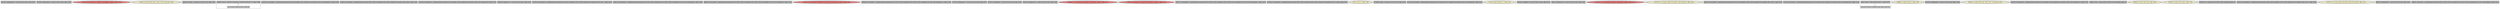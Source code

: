 
digraph G {





subgraph cluster41 {


node197 [penwidth=3.0,fontsize=20,fillcolor=grey,label="[24/31]  %idxprom20 = sext i32 %ix.0 to i64, !dbg !1327",shape=rectangle,style=filled ]



}

subgraph cluster39 {


node195 [penwidth=3.0,fontsize=20,fillcolor=grey,label="[32/35]  %idxprom25 = sext i32 %ix.0 to i64, !dbg !1328",shape=rectangle,style=filled ]



}

subgraph cluster38 {


node194 [penwidth=3.0,fontsize=20,fillcolor=lightcoral,label="[27/28]  store double %1, double* %arrayidx26, align 8, !dbg !1329",shape=ellipse,style=filled ]



}

subgraph cluster37 {


node193 [penwidth=3.0,fontsize=20,fillcolor=lemonchiffon,label="[42/43]  br label %for.cond1, !dbg !1332, !llvm.loop !1333",shape=ellipse,style=filled ]



}

subgraph cluster36 {


node192 [penwidth=3.0,fontsize=20,fillcolor=grey,label="[36/39]  %cmp2 = icmp slt i32 %ix.0, 100, !dbg !1319",shape=rectangle,style=filled ]



}

subgraph cluster15 {


node170 [penwidth=3.0,fontsize=20,fillcolor=grey,label="[58/81]  %iz.0 = phi i32 [ 0, %entry ], [ %inc28, %for.inc27 ], !dbg !1308",shape=rectangle,style=filled ]
node169 [fillcolor=grey,label="[71/72]  %inc28 = add nsw i32 %iz.0, 1, !dbg !1336",shape=rectangle,style=filled ]

node169->node170 [style=dotted,color=forestgreen,label="T",fontcolor=forestgreen ]
node170->node169 [style=dotted,color=forestgreen,label="T",fontcolor=forestgreen ]


}

subgraph cluster40 {


node196 [penwidth=3.0,fontsize=20,fillcolor=grey,label="[33/34]  %arrayidx26 = getelementptr inbounds [100 x double], [100 x double]* %arrayidx24, i64 0, i64 %idxprom25, !dbg !1328",shape=rectangle,style=filled ]



}

subgraph cluster35 {


node191 [penwidth=3.0,fontsize=20,fillcolor=grey,label="[49/50]  %arrayidx4 = getelementptr inbounds [100 x [100 x double]], [100 x [100 x double]]* %arrayidx, i64 0, i64 0, !dbg !1321",shape=rectangle,style=filled ]



}

subgraph cluster42 {


node198 [penwidth=3.0,fontsize=20,fillcolor=grey,label="[25/30]  %arrayidx21 = getelementptr inbounds [100 x double], [100 x double]* %arrayidx19, i64 0, i64 %idxprom20, !dbg !1327",shape=rectangle,style=filled ]



}

subgraph cluster11 {


node165 [penwidth=3.0,fontsize=20,fillcolor=grey,label="[59/64]  %idxprom7 = sext i32 %iz.0 to i64, !dbg !1323",shape=rectangle,style=filled ]



}

subgraph cluster43 {


node199 [penwidth=3.0,fontsize=20,fillcolor=grey,label="[67/68]  %arrayidx14 = getelementptr inbounds [100 x [100 x double]], [100 x [100 x double]]* %arrayidx13, i64 0, i64 1, !dbg !1325",shape=rectangle,style=filled ]



}

subgraph cluster19 {


node174 [penwidth=3.0,fontsize=20,fillcolor=grey,label="[46/47]  %arrayidx23 = getelementptr inbounds [100 x [100 x [100 x double]]], [100 x [100 x [100 x double]]]* %y, i64 0, i64 %idxprom22, !dbg !1328",shape=rectangle,style=filled ]



}

subgraph cluster9 {


node163 [penwidth=3.0,fontsize=20,fillcolor=grey,label="[60/63]  %arrayidx8 = getelementptr inbounds [100 x [100 x [100 x double]]], [100 x [100 x [100 x double]]]* %y, i64 0, i64 %idxprom7, !dbg !1323",shape=rectangle,style=filled ]



}

subgraph cluster8 {


node162 [penwidth=3.0,fontsize=20,fillcolor=lightcoral,label="[20/21]  store double 0.000000e+00, double* %arrayidx16, align 8, !dbg !1326",shape=ellipse,style=filled ]



}

subgraph cluster10 {


node164 [penwidth=3.0,fontsize=20,fillcolor=grey,label="[66/69]  %arrayidx13 = getelementptr inbounds [100 x [100 x [100 x double]]], [100 x [100 x [100 x double]]]* %y, i64 0, i64 %idxprom12, !dbg !1325",shape=rectangle,style=filled ]



}

subgraph cluster23 {


node178 [penwidth=3.0,fontsize=20,fillcolor=grey,label="[73/74]  %idxprom17 = sext i32 %iz.0 to i64, !dbg !1327",shape=rectangle,style=filled ]



}

subgraph cluster7 {


node161 [penwidth=3.0,fontsize=20,fillcolor=grey,label="[12/17]  %idxprom5 = sext i32 %ix.0 to i64, !dbg !1321",shape=rectangle,style=filled ]



}

subgraph cluster14 {


node168 [penwidth=3.0,fontsize=20,fillcolor=grey,label="[18/23]  %idxprom15 = sext i32 %ix.0 to i64, !dbg !1325",shape=rectangle,style=filled ]



}

subgraph cluster44 {


node200 [penwidth=3.0,fontsize=20,fillcolor=lightcoral,label="[26/29]  %1 = load double, double* %arrayidx21, align 8, !dbg !1327",shape=ellipse,style=filled ]



}

subgraph cluster6 {


node160 [penwidth=3.0,fontsize=20,fillcolor=lightcoral,label="[8/9]  store double %0, double* %arrayidx11, align 8, !dbg !1324",shape=ellipse,style=filled ]



}

subgraph cluster30 {


node185 [penwidth=3.0,fontsize=20,fillcolor=grey,label="[54/57]  %arrayidx18 = getelementptr inbounds [100 x [100 x [100 x double]]], [100 x [100 x [100 x double]]]* %x1, i64 0, i64 %idxprom17, !dbg !1327",shape=rectangle,style=filled ]



}

subgraph cluster31 {


node186 [penwidth=3.0,fontsize=20,fillcolor=grey,label="[55/56]  %arrayidx19 = getelementptr inbounds [100 x [100 x double]], [100 x [100 x double]]* %arrayidx18, i64 0, i64 99, !dbg !1327",shape=rectangle,style=filled ]



}

subgraph cluster0 {


node154 [penwidth=3.0,fontsize=20,fillcolor=lemonchiffon,label="[0/1]  ret i32 0, !dbg !1340",shape=ellipse,style=filled ]



}

subgraph cluster13 {


node167 [penwidth=3.0,fontsize=20,fillcolor=grey,label="[77/80]  %cmp = icmp slt i32 %iz.0, 100, !dbg !1310",shape=rectangle,style=filled ]



}

subgraph cluster5 {


node159 [penwidth=3.0,fontsize=20,fillcolor=grey,label="[13/16]  %arrayidx6 = getelementptr inbounds [100 x double], [100 x double]* %arrayidx4, i64 0, i64 %idxprom5, !dbg !1321",shape=rectangle,style=filled ]



}

subgraph cluster1 {


node155 [penwidth=3.0,fontsize=20,fillcolor=lemonchiffon,label="[2/3]  br label %for.inc27, !dbg !1335",shape=ellipse,style=filled ]



}

subgraph cluster32 {


node187 [penwidth=3.0,fontsize=20,fillcolor=grey,label="[52/53]  %idxprom = sext i32 %iz.0 to i64, !dbg !1321",shape=rectangle,style=filled ]



}

subgraph cluster3 {


node157 [penwidth=3.0,fontsize=20,fillcolor=grey,label="[6/11]  %idxprom10 = sext i32 %ix.0 to i64, !dbg !1323",shape=rectangle,style=filled ]



}

subgraph cluster4 {


node158 [penwidth=3.0,fontsize=20,fillcolor=lightcoral,label="[14/15]  %0 = load double, double* %arrayidx6, align 8, !dbg !1321",shape=ellipse,style=filled ]



}

subgraph cluster17 {


node172 [penwidth=3.0,fontsize=20,fillcolor=lemonchiffon,label="[37/38]  br i1 %cmp2, label %for.body3, label %for.end, !dbg !1320",shape=ellipse,style=filled ]



}

subgraph cluster16 {


node171 [penwidth=3.0,fontsize=20,fillcolor=grey,label="[61/62]  %arrayidx9 = getelementptr inbounds [100 x [100 x double]], [100 x [100 x double]]* %arrayidx8, i64 0, i64 0, !dbg !1323",shape=rectangle,style=filled ]



}

subgraph cluster2 {


node156 [penwidth=3.0,fontsize=20,fillcolor=grey,label="[7/10]  %arrayidx11 = getelementptr inbounds [100 x double], [100 x double]* %arrayidx9, i64 0, i64 %idxprom10, !dbg !1323",shape=rectangle,style=filled ]



}

subgraph cluster34 {


node190 [penwidth=3.0,fontsize=20,fillcolor=grey,label="[4/41]  %inc = add nsw i32 %ix.0, 1, !dbg !1331",shape=rectangle,style=filled ]
node189 [fillcolor=grey,label="[5/40]  %ix.0 = phi i32 [ 0, %for.body ], [ %inc, %for.inc ], !dbg !1317",shape=rectangle,style=filled ]

node189->node190 [style=dotted,color=forestgreen,label="T",fontcolor=forestgreen ]
node190->node189 [style=dotted,color=forestgreen,label="T",fontcolor=forestgreen ]


}

subgraph cluster22 {


node177 [penwidth=3.0,fontsize=20,fillcolor=lemonchiffon,label="[88/89]  br label %for.inc, !dbg !1330",shape=ellipse,style=filled ]



}

subgraph cluster25 {


node180 [penwidth=3.0,fontsize=20,fillcolor=grey,label="[75/76]  %idxprom22 = sext i32 %iz.0 to i64, !dbg !1328",shape=rectangle,style=filled ]



}

subgraph cluster18 {


node173 [penwidth=3.0,fontsize=20,fillcolor=lemonchiffon,label="[90/91]  br label %for.cond, !dbg !1337, !llvm.loop !1338",shape=ellipse,style=filled ]



}

subgraph cluster29 {


node184 [penwidth=3.0,fontsize=20,fillcolor=grey,label="[19/22]  %arrayidx16 = getelementptr inbounds [100 x double], [100 x double]* %arrayidx14, i64 0, i64 %idxprom15, !dbg !1325",shape=rectangle,style=filled ]



}

subgraph cluster20 {


node175 [penwidth=3.0,fontsize=20,fillcolor=grey,label="[86/87]  %x1 = alloca [100 x [100 x [100 x double]]], align 16",shape=rectangle,style=filled ]



}

subgraph cluster26 {


node181 [penwidth=3.0,fontsize=20,fillcolor=lemonchiffon,label="[84/85]  br label %for.cond, !dbg !1306",shape=ellipse,style=filled ]



}

subgraph cluster24 {


node179 [penwidth=3.0,fontsize=20,fillcolor=lemonchiffon,label="[92/93]  br label %for.cond1, !dbg !1314",shape=ellipse,style=filled ]



}

subgraph cluster28 {


node183 [penwidth=3.0,fontsize=20,fillcolor=grey,label="[82/83]  %y = alloca [100 x [100 x [100 x double]]], align 16",shape=rectangle,style=filled ]



}

subgraph cluster27 {


node182 [penwidth=3.0,fontsize=20,fillcolor=grey,label="[44/45]  %arrayidx24 = getelementptr inbounds [100 x [100 x double]], [100 x [100 x double]]* %arrayidx23, i64 0, i64 2, !dbg !1328",shape=rectangle,style=filled ]



}

subgraph cluster21 {


node176 [penwidth=3.0,fontsize=20,fillcolor=lemonchiffon,label="[78/79]  br i1 %cmp, label %for.body, label %for.end29, !dbg !1311",shape=ellipse,style=filled ]



}

subgraph cluster12 {


node166 [penwidth=3.0,fontsize=20,fillcolor=grey,label="[65/70]  %idxprom12 = sext i32 %iz.0 to i64, !dbg !1325",shape=rectangle,style=filled ]



}

subgraph cluster33 {


node188 [penwidth=3.0,fontsize=20,fillcolor=grey,label="[48/51]  %arrayidx = getelementptr inbounds [100 x [100 x [100 x double]]], [100 x [100 x [100 x double]]]* %x1, i64 0, i64 %idxprom, !dbg !1321",shape=rectangle,style=filled ]



}

}
